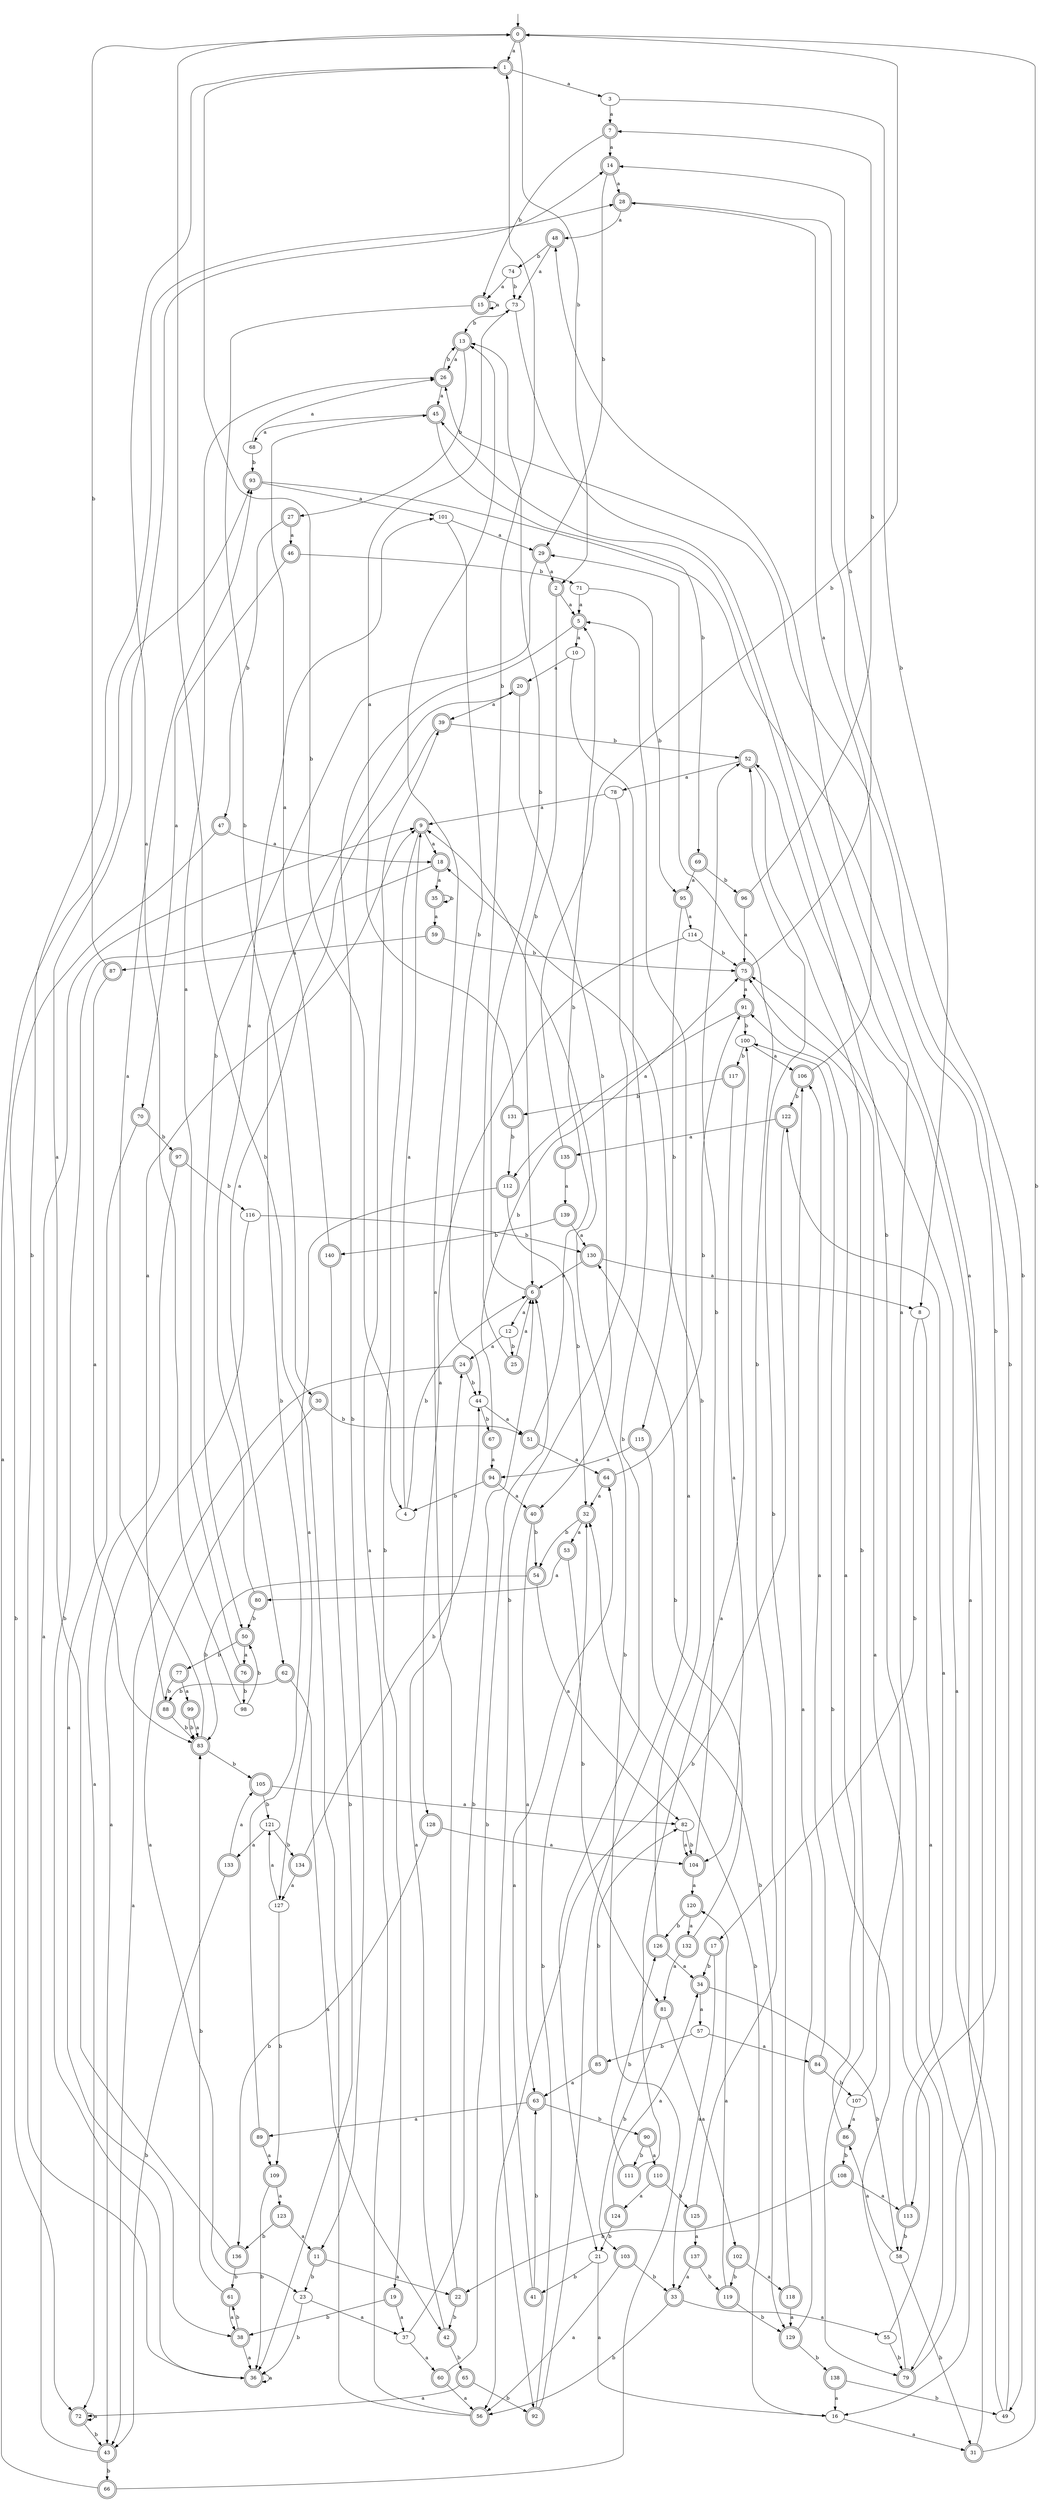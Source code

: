 digraph RandomDFA {
  __start0 [label="", shape=none];
  __start0 -> 0 [label=""];
  0 [shape=circle] [shape=doublecircle]
  0 -> 1 [label="a"]
  0 -> 2 [label="b"]
  1 [shape=doublecircle]
  1 -> 3 [label="a"]
  1 -> 4 [label="b"]
  2 [shape=doublecircle]
  2 -> 5 [label="a"]
  2 -> 6 [label="b"]
  3
  3 -> 7 [label="a"]
  3 -> 8 [label="b"]
  4
  4 -> 9 [label="a"]
  4 -> 6 [label="b"]
  5 [shape=doublecircle]
  5 -> 10 [label="a"]
  5 -> 11 [label="b"]
  6 [shape=doublecircle]
  6 -> 12 [label="a"]
  6 -> 13 [label="b"]
  7 [shape=doublecircle]
  7 -> 14 [label="a"]
  7 -> 15 [label="b"]
  8
  8 -> 16 [label="a"]
  8 -> 17 [label="b"]
  9 [shape=doublecircle]
  9 -> 18 [label="a"]
  9 -> 19 [label="b"]
  10
  10 -> 20 [label="a"]
  10 -> 21 [label="b"]
  11 [shape=doublecircle]
  11 -> 22 [label="a"]
  11 -> 23 [label="b"]
  12
  12 -> 24 [label="a"]
  12 -> 25 [label="b"]
  13 [shape=doublecircle]
  13 -> 26 [label="a"]
  13 -> 27 [label="b"]
  14 [shape=doublecircle]
  14 -> 28 [label="a"]
  14 -> 29 [label="b"]
  15 [shape=doublecircle]
  15 -> 15 [label="a"]
  15 -> 30 [label="b"]
  16
  16 -> 31 [label="a"]
  16 -> 32 [label="b"]
  17 [shape=doublecircle]
  17 -> 33 [label="a"]
  17 -> 34 [label="b"]
  18 [shape=doublecircle]
  18 -> 35 [label="a"]
  18 -> 36 [label="b"]
  19 [shape=doublecircle]
  19 -> 37 [label="a"]
  19 -> 38 [label="b"]
  20 [shape=doublecircle]
  20 -> 39 [label="a"]
  20 -> 40 [label="b"]
  21
  21 -> 16 [label="a"]
  21 -> 41 [label="b"]
  22 [shape=doublecircle]
  22 -> 13 [label="a"]
  22 -> 42 [label="b"]
  23
  23 -> 37 [label="a"]
  23 -> 36 [label="b"]
  24 [shape=doublecircle]
  24 -> 43 [label="a"]
  24 -> 44 [label="b"]
  25 [shape=doublecircle]
  25 -> 6 [label="a"]
  25 -> 1 [label="b"]
  26 [shape=doublecircle]
  26 -> 45 [label="a"]
  26 -> 13 [label="b"]
  27 [shape=doublecircle]
  27 -> 46 [label="a"]
  27 -> 47 [label="b"]
  28 [shape=doublecircle]
  28 -> 48 [label="a"]
  28 -> 49 [label="b"]
  29 [shape=doublecircle]
  29 -> 2 [label="a"]
  29 -> 50 [label="b"]
  30 [shape=doublecircle]
  30 -> 23 [label="a"]
  30 -> 51 [label="b"]
  31 [shape=doublecircle]
  31 -> 52 [label="a"]
  31 -> 0 [label="b"]
  32 [shape=doublecircle]
  32 -> 53 [label="a"]
  32 -> 54 [label="b"]
  33 [shape=doublecircle]
  33 -> 55 [label="a"]
  33 -> 56 [label="b"]
  34 [shape=doublecircle]
  34 -> 57 [label="a"]
  34 -> 58 [label="b"]
  35 [shape=doublecircle]
  35 -> 59 [label="a"]
  35 -> 35 [label="b"]
  36 [shape=doublecircle]
  36 -> 36 [label="a"]
  36 -> 28 [label="b"]
  37
  37 -> 60 [label="a"]
  37 -> 6 [label="b"]
  38 [shape=doublecircle]
  38 -> 36 [label="a"]
  38 -> 61 [label="b"]
  39 [shape=doublecircle]
  39 -> 62 [label="a"]
  39 -> 52 [label="b"]
  40 [shape=doublecircle]
  40 -> 63 [label="a"]
  40 -> 54 [label="b"]
  41 [shape=doublecircle]
  41 -> 64 [label="a"]
  41 -> 63 [label="b"]
  42 [shape=doublecircle]
  42 -> 24 [label="a"]
  42 -> 65 [label="b"]
  43 [shape=doublecircle]
  43 -> 9 [label="a"]
  43 -> 66 [label="b"]
  44
  44 -> 51 [label="a"]
  44 -> 67 [label="b"]
  45 [shape=doublecircle]
  45 -> 68 [label="a"]
  45 -> 69 [label="b"]
  46 [shape=doublecircle]
  46 -> 70 [label="a"]
  46 -> 71 [label="b"]
  47 [shape=doublecircle]
  47 -> 18 [label="a"]
  47 -> 72 [label="b"]
  48 [shape=doublecircle]
  48 -> 73 [label="a"]
  48 -> 74 [label="b"]
  49
  49 -> 75 [label="a"]
  49 -> 26 [label="b"]
  50 [shape=doublecircle]
  50 -> 76 [label="a"]
  50 -> 77 [label="b"]
  51 [shape=doublecircle]
  51 -> 64 [label="a"]
  51 -> 5 [label="b"]
  52 [shape=doublecircle]
  52 -> 78 [label="a"]
  52 -> 79 [label="b"]
  53 [shape=doublecircle]
  53 -> 80 [label="a"]
  53 -> 81 [label="b"]
  54 [shape=doublecircle]
  54 -> 82 [label="a"]
  54 -> 83 [label="b"]
  55
  55 -> 75 [label="a"]
  55 -> 79 [label="b"]
  56 [shape=doublecircle]
  56 -> 39 [label="a"]
  56 -> 0 [label="b"]
  57
  57 -> 84 [label="a"]
  57 -> 85 [label="b"]
  58
  58 -> 86 [label="a"]
  58 -> 31 [label="b"]
  59 [shape=doublecircle]
  59 -> 87 [label="a"]
  59 -> 75 [label="b"]
  60 [shape=doublecircle]
  60 -> 56 [label="a"]
  60 -> 6 [label="b"]
  61 [shape=doublecircle]
  61 -> 38 [label="a"]
  61 -> 83 [label="b"]
  62 [shape=doublecircle]
  62 -> 42 [label="a"]
  62 -> 88 [label="b"]
  63 [shape=doublecircle]
  63 -> 89 [label="a"]
  63 -> 90 [label="b"]
  64 [shape=doublecircle]
  64 -> 32 [label="a"]
  64 -> 91 [label="b"]
  65 [shape=doublecircle]
  65 -> 72 [label="a"]
  65 -> 92 [label="b"]
  66 [shape=doublecircle]
  66 -> 93 [label="a"]
  66 -> 9 [label="b"]
  67 [shape=doublecircle]
  67 -> 94 [label="a"]
  67 -> 75 [label="b"]
  68
  68 -> 26 [label="a"]
  68 -> 93 [label="b"]
  69 [shape=doublecircle]
  69 -> 95 [label="a"]
  69 -> 96 [label="b"]
  70 [shape=doublecircle]
  70 -> 38 [label="a"]
  70 -> 97 [label="b"]
  71
  71 -> 5 [label="a"]
  71 -> 95 [label="b"]
  72 [shape=doublecircle]
  72 -> 72 [label="a"]
  72 -> 43 [label="b"]
  73
  73 -> 79 [label="a"]
  73 -> 13 [label="b"]
  74
  74 -> 15 [label="a"]
  74 -> 73 [label="b"]
  75 [shape=doublecircle]
  75 -> 91 [label="a"]
  75 -> 14 [label="b"]
  76 [shape=doublecircle]
  76 -> 26 [label="a"]
  76 -> 98 [label="b"]
  77 [shape=doublecircle]
  77 -> 99 [label="a"]
  77 -> 88 [label="b"]
  78
  78 -> 9 [label="a"]
  78 -> 92 [label="b"]
  79 [shape=doublecircle]
  79 -> 48 [label="a"]
  79 -> 100 [label="b"]
  80 [shape=doublecircle]
  80 -> 101 [label="a"]
  80 -> 50 [label="b"]
  81 [shape=doublecircle]
  81 -> 102 [label="a"]
  81 -> 103 [label="b"]
  82
  82 -> 104 [label="a"]
  82 -> 104 [label="b"]
  83 [shape=doublecircle]
  83 -> 93 [label="a"]
  83 -> 105 [label="b"]
  84 [shape=doublecircle]
  84 -> 106 [label="a"]
  84 -> 107 [label="b"]
  85 [shape=doublecircle]
  85 -> 63 [label="a"]
  85 -> 82 [label="b"]
  86 [shape=doublecircle]
  86 -> 91 [label="a"]
  86 -> 108 [label="b"]
  87 [shape=doublecircle]
  87 -> 83 [label="a"]
  87 -> 0 [label="b"]
  88 [shape=doublecircle]
  88 -> 9 [label="a"]
  88 -> 83 [label="b"]
  89 [shape=doublecircle]
  89 -> 109 [label="a"]
  89 -> 20 [label="b"]
  90 [shape=doublecircle]
  90 -> 110 [label="a"]
  90 -> 111 [label="b"]
  91 [shape=doublecircle]
  91 -> 112 [label="a"]
  91 -> 100 [label="b"]
  92 [shape=doublecircle]
  92 -> 5 [label="a"]
  92 -> 32 [label="b"]
  93 [shape=doublecircle]
  93 -> 101 [label="a"]
  93 -> 113 [label="b"]
  94 [shape=doublecircle]
  94 -> 40 [label="a"]
  94 -> 4 [label="b"]
  95 [shape=doublecircle]
  95 -> 114 [label="a"]
  95 -> 115 [label="b"]
  96 [shape=doublecircle]
  96 -> 75 [label="a"]
  96 -> 7 [label="b"]
  97 [shape=doublecircle]
  97 -> 72 [label="a"]
  97 -> 116 [label="b"]
  98
  98 -> 1 [label="a"]
  98 -> 50 [label="b"]
  99 [shape=doublecircle]
  99 -> 83 [label="a"]
  99 -> 83 [label="b"]
  100
  100 -> 106 [label="a"]
  100 -> 117 [label="b"]
  101
  101 -> 29 [label="a"]
  101 -> 44 [label="b"]
  102 [shape=doublecircle]
  102 -> 118 [label="a"]
  102 -> 119 [label="b"]
  103 [shape=doublecircle]
  103 -> 56 [label="a"]
  103 -> 33 [label="b"]
  104 [shape=doublecircle]
  104 -> 120 [label="a"]
  104 -> 52 [label="b"]
  105 [shape=doublecircle]
  105 -> 82 [label="a"]
  105 -> 121 [label="b"]
  106 [shape=doublecircle]
  106 -> 28 [label="a"]
  106 -> 122 [label="b"]
  107
  107 -> 86 [label="a"]
  107 -> 45 [label="b"]
  108 [shape=doublecircle]
  108 -> 113 [label="a"]
  108 -> 22 [label="b"]
  109 [shape=doublecircle]
  109 -> 123 [label="a"]
  109 -> 36 [label="b"]
  110 [shape=doublecircle]
  110 -> 124 [label="a"]
  110 -> 125 [label="b"]
  111 [shape=doublecircle]
  111 -> 100 [label="a"]
  111 -> 126 [label="b"]
  112 [shape=doublecircle]
  112 -> 127 [label="a"]
  112 -> 32 [label="b"]
  113 [shape=doublecircle]
  113 -> 122 [label="a"]
  113 -> 58 [label="b"]
  114
  114 -> 128 [label="a"]
  114 -> 75 [label="b"]
  115 [shape=doublecircle]
  115 -> 94 [label="a"]
  115 -> 129 [label="b"]
  116
  116 -> 43 [label="a"]
  116 -> 130 [label="b"]
  117 [shape=doublecircle]
  117 -> 104 [label="a"]
  117 -> 131 [label="b"]
  118 [shape=doublecircle]
  118 -> 129 [label="a"]
  118 -> 52 [label="b"]
  119 [shape=doublecircle]
  119 -> 120 [label="a"]
  119 -> 129 [label="b"]
  120 [shape=doublecircle]
  120 -> 132 [label="a"]
  120 -> 126 [label="b"]
  121
  121 -> 133 [label="a"]
  121 -> 134 [label="b"]
  122 [shape=doublecircle]
  122 -> 135 [label="a"]
  122 -> 56 [label="b"]
  123 [shape=doublecircle]
  123 -> 11 [label="a"]
  123 -> 136 [label="b"]
  124 [shape=doublecircle]
  124 -> 34 [label="a"]
  124 -> 21 [label="b"]
  125 [shape=doublecircle]
  125 -> 137 [label="a"]
  125 -> 29 [label="b"]
  126 [shape=doublecircle]
  126 -> 34 [label="a"]
  126 -> 18 [label="b"]
  127
  127 -> 121 [label="a"]
  127 -> 109 [label="b"]
  128 [shape=doublecircle]
  128 -> 104 [label="a"]
  128 -> 136 [label="b"]
  129 [shape=doublecircle]
  129 -> 106 [label="a"]
  129 -> 138 [label="b"]
  130 [shape=doublecircle]
  130 -> 8 [label="a"]
  130 -> 6 [label="b"]
  131 [shape=doublecircle]
  131 -> 73 [label="a"]
  131 -> 112 [label="b"]
  132 [shape=doublecircle]
  132 -> 81 [label="a"]
  132 -> 130 [label="b"]
  133 [shape=doublecircle]
  133 -> 105 [label="a"]
  133 -> 43 [label="b"]
  134 [shape=doublecircle]
  134 -> 127 [label="a"]
  134 -> 44 [label="b"]
  135 [shape=doublecircle]
  135 -> 139 [label="a"]
  135 -> 0 [label="b"]
  136 [shape=doublecircle]
  136 -> 14 [label="a"]
  136 -> 61 [label="b"]
  137 [shape=doublecircle]
  137 -> 33 [label="a"]
  137 -> 119 [label="b"]
  138 [shape=doublecircle]
  138 -> 16 [label="a"]
  138 -> 49 [label="b"]
  139 [shape=doublecircle]
  139 -> 130 [label="a"]
  139 -> 140 [label="b"]
  140 [shape=doublecircle]
  140 -> 45 [label="a"]
  140 -> 36 [label="b"]
}
